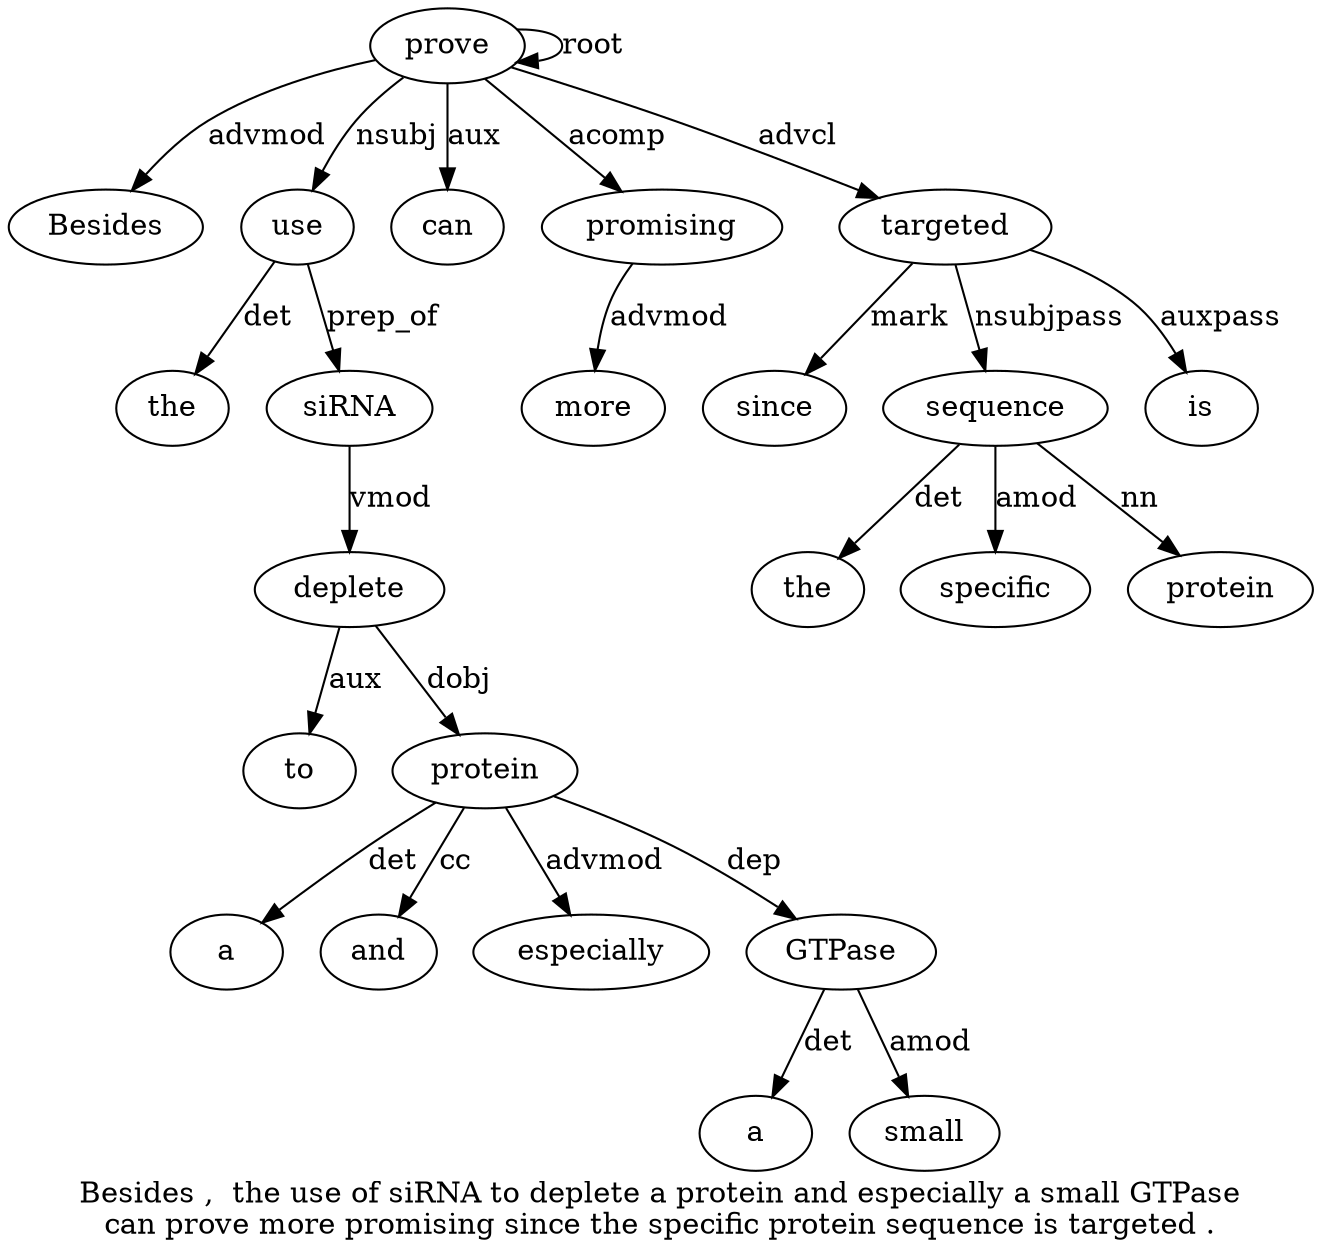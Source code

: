 digraph "Besides ,  the use of siRNA to deplete a protein and especially a small GTPase can prove more promising since the specific protein sequence is targeted ." {
label="Besides ,  the use of siRNA to deplete a protein and especially a small GTPase
can prove more promising since the specific protein sequence is targeted .";
prove17 [style=filled, fillcolor=white, label=prove];
Besides1 [style=filled, fillcolor=white, label=Besides];
prove17 -> Besides1  [label=advmod];
use4 [style=filled, fillcolor=white, label=use];
the3 [style=filled, fillcolor=white, label=the];
use4 -> the3  [label=det];
prove17 -> use4  [label=nsubj];
siRNA6 [style=filled, fillcolor=white, label=siRNA];
use4 -> siRNA6  [label=prep_of];
deplete8 [style=filled, fillcolor=white, label=deplete];
to7 [style=filled, fillcolor=white, label=to];
deplete8 -> to7  [label=aux];
siRNA6 -> deplete8  [label=vmod];
protein10 [style=filled, fillcolor=white, label=protein];
a9 [style=filled, fillcolor=white, label=a];
protein10 -> a9  [label=det];
deplete8 -> protein10  [label=dobj];
and11 [style=filled, fillcolor=white, label=and];
protein10 -> and11  [label=cc];
especially12 [style=filled, fillcolor=white, label=especially];
protein10 -> especially12  [label=advmod];
GTPase15 [style=filled, fillcolor=white, label=GTPase];
a13 [style=filled, fillcolor=white, label=a];
GTPase15 -> a13  [label=det];
small14 [style=filled, fillcolor=white, label=small];
GTPase15 -> small14  [label=amod];
protein10 -> GTPase15  [label=dep];
can16 [style=filled, fillcolor=white, label=can];
prove17 -> can16  [label=aux];
prove17 -> prove17  [label=root];
promising19 [style=filled, fillcolor=white, label=promising];
more18 [style=filled, fillcolor=white, label=more];
promising19 -> more18  [label=advmod];
prove17 -> promising19  [label=acomp];
targeted26 [style=filled, fillcolor=white, label=targeted];
since20 [style=filled, fillcolor=white, label=since];
targeted26 -> since20  [label=mark];
sequence24 [style=filled, fillcolor=white, label=sequence];
the21 [style=filled, fillcolor=white, label=the];
sequence24 -> the21  [label=det];
specific22 [style=filled, fillcolor=white, label=specific];
sequence24 -> specific22  [label=amod];
protein23 [style=filled, fillcolor=white, label=protein];
sequence24 -> protein23  [label=nn];
targeted26 -> sequence24  [label=nsubjpass];
is25 [style=filled, fillcolor=white, label=is];
targeted26 -> is25  [label=auxpass];
prove17 -> targeted26  [label=advcl];
}
